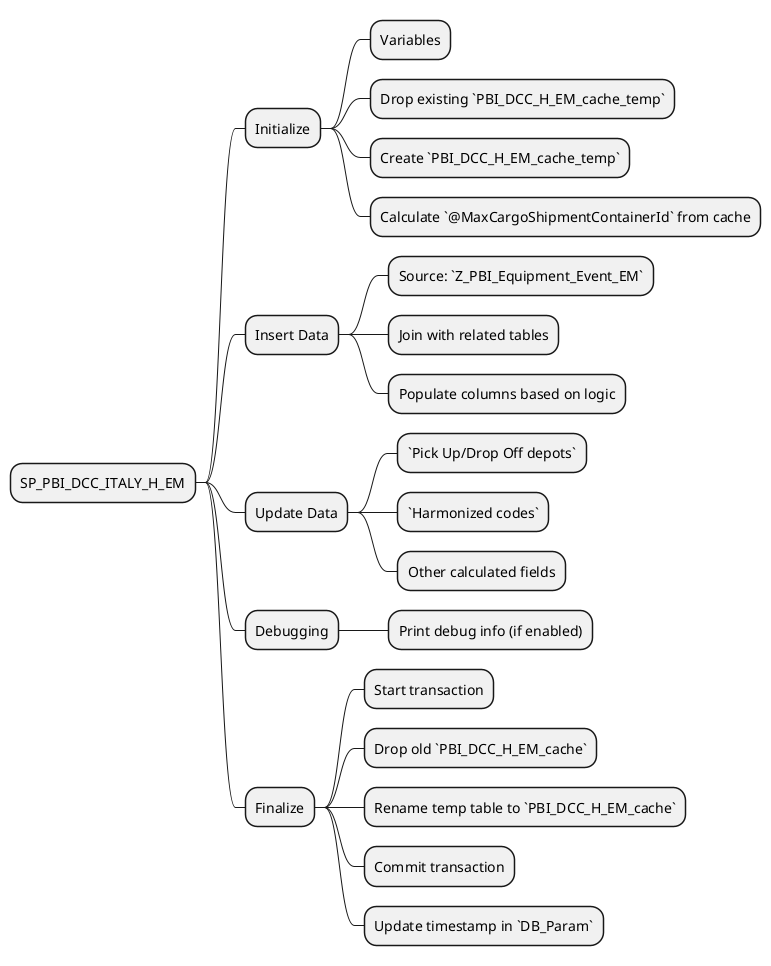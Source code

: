 @startmindmap
* SP_PBI_DCC_ITALY_H_EM
** Initialize
*** Variables
*** Drop existing `PBI_DCC_H_EM_cache_temp`
*** Create `PBI_DCC_H_EM_cache_temp`
*** Calculate `@MaxCargoShipmentContainerId` from cache
** Insert Data
*** Source: `Z_PBI_Equipment_Event_EM`
*** Join with related tables
*** Populate columns based on logic
** Update Data
*** `Pick Up/Drop Off depots`
*** `Harmonized codes`
*** Other calculated fields
** Debugging
*** Print debug info (if enabled)
** Finalize
*** Start transaction
*** Drop old `PBI_DCC_H_EM_cache`
*** Rename temp table to `PBI_DCC_H_EM_cache`
*** Commit transaction
*** Update timestamp in `DB_Param`
@endmindmap
